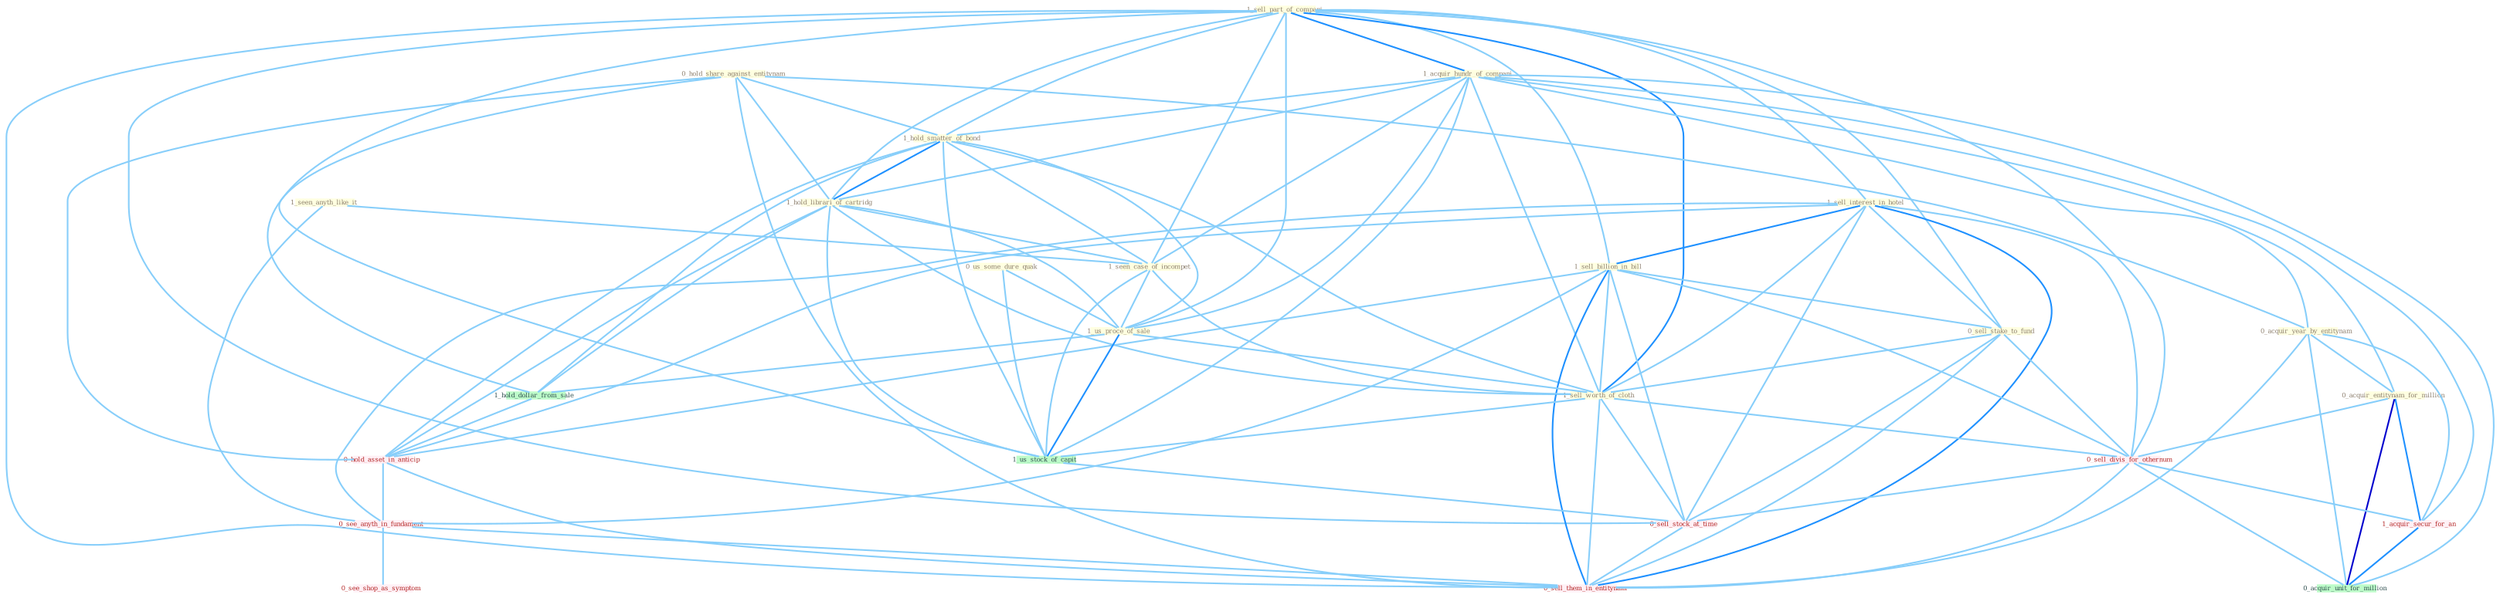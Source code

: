 Graph G{ 
    node
    [shape=polygon,style=filled,width=.5,height=.06,color="#BDFCC9",fixedsize=true,fontsize=4,
    fontcolor="#2f4f4f"];
    {node
    [color="#ffffe0", fontcolor="#8b7d6b"] "1_sell_part_of_compani " "0_hold_share_against_entitynam " "1_sell_interest_in_hotel " "1_acquir_hundr_of_compani " "1_seen_anyth_like_it " "1_hold_smatter_of_bond " "1_hold_librari_of_cartridg " "0_us_some_dure_quak " "0_acquir_year_by_entitynam " "1_sell_billion_in_bill " "1_seen_case_of_incompet " "0_sell_stake_to_fund " "0_acquir_entitynam_for_million " "1_us_proce_of_sale " "1_sell_worth_of_cloth "}
{node [color="#fff0f5", fontcolor="#b22222"] "0_sell_divis_for_othernum " "1_acquir_secur_for_an " "0_hold_asset_in_anticip " "0_sell_stock_at_time " "0_see_anyth_in_fundament " "0_see_shop_as_symptom " "0_sell_them_in_entitynam "}
edge [color="#B0E2FF"];

	"1_sell_part_of_compani " -- "1_sell_interest_in_hotel " [w="1", color="#87cefa" ];
	"1_sell_part_of_compani " -- "1_acquir_hundr_of_compani " [w="2", color="#1e90ff" , len=0.8];
	"1_sell_part_of_compani " -- "1_hold_smatter_of_bond " [w="1", color="#87cefa" ];
	"1_sell_part_of_compani " -- "1_hold_librari_of_cartridg " [w="1", color="#87cefa" ];
	"1_sell_part_of_compani " -- "1_sell_billion_in_bill " [w="1", color="#87cefa" ];
	"1_sell_part_of_compani " -- "1_seen_case_of_incompet " [w="1", color="#87cefa" ];
	"1_sell_part_of_compani " -- "0_sell_stake_to_fund " [w="1", color="#87cefa" ];
	"1_sell_part_of_compani " -- "1_us_proce_of_sale " [w="1", color="#87cefa" ];
	"1_sell_part_of_compani " -- "1_sell_worth_of_cloth " [w="2", color="#1e90ff" , len=0.8];
	"1_sell_part_of_compani " -- "0_sell_divis_for_othernum " [w="1", color="#87cefa" ];
	"1_sell_part_of_compani " -- "1_us_stock_of_capit " [w="1", color="#87cefa" ];
	"1_sell_part_of_compani " -- "0_sell_stock_at_time " [w="1", color="#87cefa" ];
	"1_sell_part_of_compani " -- "0_sell_them_in_entitynam " [w="1", color="#87cefa" ];
	"0_hold_share_against_entitynam " -- "1_hold_smatter_of_bond " [w="1", color="#87cefa" ];
	"0_hold_share_against_entitynam " -- "1_hold_librari_of_cartridg " [w="1", color="#87cefa" ];
	"0_hold_share_against_entitynam " -- "0_acquir_year_by_entitynam " [w="1", color="#87cefa" ];
	"0_hold_share_against_entitynam " -- "1_hold_dollar_from_sale " [w="1", color="#87cefa" ];
	"0_hold_share_against_entitynam " -- "0_hold_asset_in_anticip " [w="1", color="#87cefa" ];
	"0_hold_share_against_entitynam " -- "0_sell_them_in_entitynam " [w="1", color="#87cefa" ];
	"1_sell_interest_in_hotel " -- "1_sell_billion_in_bill " [w="2", color="#1e90ff" , len=0.8];
	"1_sell_interest_in_hotel " -- "0_sell_stake_to_fund " [w="1", color="#87cefa" ];
	"1_sell_interest_in_hotel " -- "1_sell_worth_of_cloth " [w="1", color="#87cefa" ];
	"1_sell_interest_in_hotel " -- "0_sell_divis_for_othernum " [w="1", color="#87cefa" ];
	"1_sell_interest_in_hotel " -- "0_hold_asset_in_anticip " [w="1", color="#87cefa" ];
	"1_sell_interest_in_hotel " -- "0_sell_stock_at_time " [w="1", color="#87cefa" ];
	"1_sell_interest_in_hotel " -- "0_see_anyth_in_fundament " [w="1", color="#87cefa" ];
	"1_sell_interest_in_hotel " -- "0_sell_them_in_entitynam " [w="2", color="#1e90ff" , len=0.8];
	"1_acquir_hundr_of_compani " -- "1_hold_smatter_of_bond " [w="1", color="#87cefa" ];
	"1_acquir_hundr_of_compani " -- "1_hold_librari_of_cartridg " [w="1", color="#87cefa" ];
	"1_acquir_hundr_of_compani " -- "0_acquir_year_by_entitynam " [w="1", color="#87cefa" ];
	"1_acquir_hundr_of_compani " -- "1_seen_case_of_incompet " [w="1", color="#87cefa" ];
	"1_acquir_hundr_of_compani " -- "0_acquir_entitynam_for_million " [w="1", color="#87cefa" ];
	"1_acquir_hundr_of_compani " -- "1_us_proce_of_sale " [w="1", color="#87cefa" ];
	"1_acquir_hundr_of_compani " -- "1_sell_worth_of_cloth " [w="1", color="#87cefa" ];
	"1_acquir_hundr_of_compani " -- "1_acquir_secur_for_an " [w="1", color="#87cefa" ];
	"1_acquir_hundr_of_compani " -- "1_us_stock_of_capit " [w="1", color="#87cefa" ];
	"1_acquir_hundr_of_compani " -- "0_acquir_unit_for_million " [w="1", color="#87cefa" ];
	"1_seen_anyth_like_it " -- "1_seen_case_of_incompet " [w="1", color="#87cefa" ];
	"1_seen_anyth_like_it " -- "0_see_anyth_in_fundament " [w="1", color="#87cefa" ];
	"1_hold_smatter_of_bond " -- "1_hold_librari_of_cartridg " [w="2", color="#1e90ff" , len=0.8];
	"1_hold_smatter_of_bond " -- "1_seen_case_of_incompet " [w="1", color="#87cefa" ];
	"1_hold_smatter_of_bond " -- "1_us_proce_of_sale " [w="1", color="#87cefa" ];
	"1_hold_smatter_of_bond " -- "1_sell_worth_of_cloth " [w="1", color="#87cefa" ];
	"1_hold_smatter_of_bond " -- "1_us_stock_of_capit " [w="1", color="#87cefa" ];
	"1_hold_smatter_of_bond " -- "1_hold_dollar_from_sale " [w="1", color="#87cefa" ];
	"1_hold_smatter_of_bond " -- "0_hold_asset_in_anticip " [w="1", color="#87cefa" ];
	"1_hold_librari_of_cartridg " -- "1_seen_case_of_incompet " [w="1", color="#87cefa" ];
	"1_hold_librari_of_cartridg " -- "1_us_proce_of_sale " [w="1", color="#87cefa" ];
	"1_hold_librari_of_cartridg " -- "1_sell_worth_of_cloth " [w="1", color="#87cefa" ];
	"1_hold_librari_of_cartridg " -- "1_us_stock_of_capit " [w="1", color="#87cefa" ];
	"1_hold_librari_of_cartridg " -- "1_hold_dollar_from_sale " [w="1", color="#87cefa" ];
	"1_hold_librari_of_cartridg " -- "0_hold_asset_in_anticip " [w="1", color="#87cefa" ];
	"0_us_some_dure_quak " -- "1_us_proce_of_sale " [w="1", color="#87cefa" ];
	"0_us_some_dure_quak " -- "1_us_stock_of_capit " [w="1", color="#87cefa" ];
	"0_acquir_year_by_entitynam " -- "0_acquir_entitynam_for_million " [w="1", color="#87cefa" ];
	"0_acquir_year_by_entitynam " -- "1_acquir_secur_for_an " [w="1", color="#87cefa" ];
	"0_acquir_year_by_entitynam " -- "0_acquir_unit_for_million " [w="1", color="#87cefa" ];
	"0_acquir_year_by_entitynam " -- "0_sell_them_in_entitynam " [w="1", color="#87cefa" ];
	"1_sell_billion_in_bill " -- "0_sell_stake_to_fund " [w="1", color="#87cefa" ];
	"1_sell_billion_in_bill " -- "1_sell_worth_of_cloth " [w="1", color="#87cefa" ];
	"1_sell_billion_in_bill " -- "0_sell_divis_for_othernum " [w="1", color="#87cefa" ];
	"1_sell_billion_in_bill " -- "0_hold_asset_in_anticip " [w="1", color="#87cefa" ];
	"1_sell_billion_in_bill " -- "0_sell_stock_at_time " [w="1", color="#87cefa" ];
	"1_sell_billion_in_bill " -- "0_see_anyth_in_fundament " [w="1", color="#87cefa" ];
	"1_sell_billion_in_bill " -- "0_sell_them_in_entitynam " [w="2", color="#1e90ff" , len=0.8];
	"1_seen_case_of_incompet " -- "1_us_proce_of_sale " [w="1", color="#87cefa" ];
	"1_seen_case_of_incompet " -- "1_sell_worth_of_cloth " [w="1", color="#87cefa" ];
	"1_seen_case_of_incompet " -- "1_us_stock_of_capit " [w="1", color="#87cefa" ];
	"0_sell_stake_to_fund " -- "1_sell_worth_of_cloth " [w="1", color="#87cefa" ];
	"0_sell_stake_to_fund " -- "0_sell_divis_for_othernum " [w="1", color="#87cefa" ];
	"0_sell_stake_to_fund " -- "0_sell_stock_at_time " [w="1", color="#87cefa" ];
	"0_sell_stake_to_fund " -- "0_sell_them_in_entitynam " [w="1", color="#87cefa" ];
	"0_acquir_entitynam_for_million " -- "0_sell_divis_for_othernum " [w="1", color="#87cefa" ];
	"0_acquir_entitynam_for_million " -- "1_acquir_secur_for_an " [w="2", color="#1e90ff" , len=0.8];
	"0_acquir_entitynam_for_million " -- "0_acquir_unit_for_million " [w="3", color="#0000cd" , len=0.6];
	"1_us_proce_of_sale " -- "1_sell_worth_of_cloth " [w="1", color="#87cefa" ];
	"1_us_proce_of_sale " -- "1_us_stock_of_capit " [w="2", color="#1e90ff" , len=0.8];
	"1_us_proce_of_sale " -- "1_hold_dollar_from_sale " [w="1", color="#87cefa" ];
	"1_sell_worth_of_cloth " -- "0_sell_divis_for_othernum " [w="1", color="#87cefa" ];
	"1_sell_worth_of_cloth " -- "1_us_stock_of_capit " [w="1", color="#87cefa" ];
	"1_sell_worth_of_cloth " -- "0_sell_stock_at_time " [w="1", color="#87cefa" ];
	"1_sell_worth_of_cloth " -- "0_sell_them_in_entitynam " [w="1", color="#87cefa" ];
	"0_sell_divis_for_othernum " -- "1_acquir_secur_for_an " [w="1", color="#87cefa" ];
	"0_sell_divis_for_othernum " -- "0_sell_stock_at_time " [w="1", color="#87cefa" ];
	"0_sell_divis_for_othernum " -- "0_acquir_unit_for_million " [w="1", color="#87cefa" ];
	"0_sell_divis_for_othernum " -- "0_sell_them_in_entitynam " [w="1", color="#87cefa" ];
	"1_acquir_secur_for_an " -- "0_acquir_unit_for_million " [w="2", color="#1e90ff" , len=0.8];
	"1_us_stock_of_capit " -- "0_sell_stock_at_time " [w="1", color="#87cefa" ];
	"1_hold_dollar_from_sale " -- "0_hold_asset_in_anticip " [w="1", color="#87cefa" ];
	"0_hold_asset_in_anticip " -- "0_see_anyth_in_fundament " [w="1", color="#87cefa" ];
	"0_hold_asset_in_anticip " -- "0_sell_them_in_entitynam " [w="1", color="#87cefa" ];
	"0_sell_stock_at_time " -- "0_sell_them_in_entitynam " [w="1", color="#87cefa" ];
	"0_see_anyth_in_fundament " -- "0_see_shop_as_symptom " [w="1", color="#87cefa" ];
	"0_see_anyth_in_fundament " -- "0_sell_them_in_entitynam " [w="1", color="#87cefa" ];
}